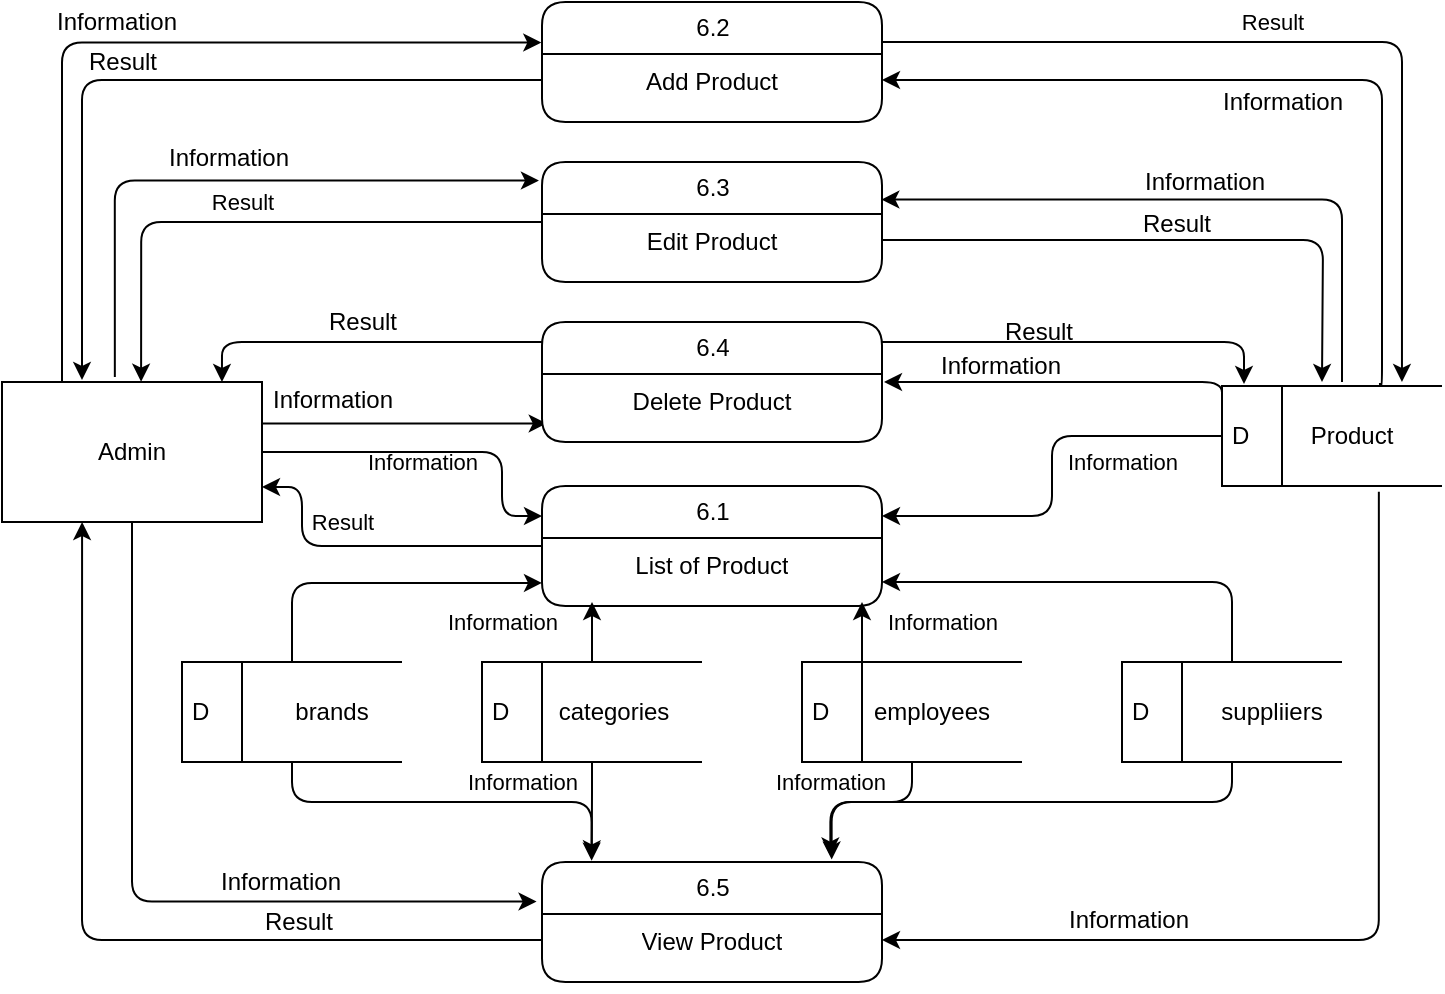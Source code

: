 <mxfile version="14.6.13" type="device"><diagram id="R2P4qzbzp6_nHOtpJ_cJ" name="Page-1"><mxGraphModel dx="1001" dy="672" grid="1" gridSize="10" guides="1" tooltips="1" connect="1" arrows="1" fold="1" page="1" pageScale="1" pageWidth="1100" pageHeight="850" math="0" shadow="0"><root><mxCell id="0"/><mxCell id="1" parent="0"/><mxCell id="2DTaBt75SUimM77BuOz8-2" value="Information" style="edgeStyle=orthogonalEdgeStyle;rounded=1;sketch=0;orthogonalLoop=1;jettySize=auto;exitX=0.434;exitY=-0.035;exitDx=0;exitDy=0;exitPerimeter=0;labelBackgroundColor=none;verticalAlign=middle;html=1;horizontal=1;labelPosition=center;verticalLabelPosition=middle;align=center;spacingLeft=0;jumpStyle=none;shadow=0;startSize=2;fontFamily=Helvetica;fontSize=12;entryX=-0.009;entryY=0.155;entryDx=0;entryDy=0;entryPerimeter=0;" parent="1" source="2DTaBt75SUimM77BuOz8-11" target="2DTaBt75SUimM77BuOz8-16" edge="1"><mxGeometry x="-0.004" y="11" relative="1" as="geometry"><mxPoint as="offset"/><mxPoint x="350" y="110" as="targetPoint"/><Array as="points"><mxPoint x="146" y="109"/></Array></mxGeometry></mxCell><mxCell id="6Eq7pfCgLE_i9iImsGgs-38" value="Result" style="edgeStyle=orthogonalEdgeStyle;rounded=1;sketch=0;orthogonalLoop=1;jettySize=auto;html=1;entryX=1;entryY=0.75;entryDx=0;entryDy=0;labelBackgroundColor=none;" parent="1" source="2DTaBt75SUimM77BuOz8-4" target="2DTaBt75SUimM77BuOz8-11" edge="1"><mxGeometry x="0.18" y="-12" relative="1" as="geometry"><Array as="points"><mxPoint x="240" y="292"/><mxPoint x="240" y="263"/></Array><mxPoint as="offset"/></mxGeometry></mxCell><mxCell id="2DTaBt75SUimM77BuOz8-4" value="6.1" style="swimlane;html=1;fontStyle=0;childLayout=stackLayout;horizontal=1;startSize=26;horizontalStack=0;resizeParent=1;resizeLast=0;collapsible=1;marginBottom=0;swimlaneFillColor=#ffffff;align=center;rounded=1;shadow=0;comic=0;labelBackgroundColor=none;strokeWidth=1;fontFamily=Helvetica;fontSize=12;" parent="1" vertex="1"><mxGeometry x="360" y="262" width="170" height="60" as="geometry"/></mxCell><mxCell id="2DTaBt75SUimM77BuOz8-5" value="&lt;font style=&quot;font-size: 12px;&quot;&gt;&lt;span style=&quot;font-size: 12px;&quot;&gt;List of Product&lt;/span&gt;&lt;/font&gt;" style="text;html=1;strokeColor=none;fillColor=none;spacingLeft=4;spacingRight=4;whiteSpace=wrap;overflow=hidden;rotatable=0;points=[[0,0.5],[1,0.5]];portConstraint=eastwest;align=center;fontFamily=Helvetica;fontSize=12;" parent="2DTaBt75SUimM77BuOz8-4" vertex="1"><mxGeometry y="26" width="170" height="26" as="geometry"/></mxCell><mxCell id="2DTaBt75SUimM77BuOz8-7" value="Information" style="edgeStyle=orthogonalEdgeStyle;curved=0;rounded=1;sketch=0;orthogonalLoop=1;jettySize=auto;html=1;entryX=0.014;entryY=0.951;entryDx=0;entryDy=0;entryPerimeter=0;labelBackgroundColor=none;fontFamily=Helvetica;fontSize=12;" parent="1" target="2DTaBt75SUimM77BuOz8-20" edge="1"><mxGeometry x="0.112" y="12" relative="1" as="geometry"><mxPoint x="170" y="280" as="sourcePoint"/><mxPoint as="offset"/></mxGeometry></mxCell><mxCell id="2DTaBt75SUimM77BuOz8-8" value="Information" style="edgeStyle=orthogonalEdgeStyle;curved=0;rounded=1;sketch=0;orthogonalLoop=1;jettySize=auto;html=1;labelBackgroundColor=none;fontFamily=Helvetica;fontSize=12;entryX=-0.016;entryY=0.33;entryDx=0;entryDy=0;entryPerimeter=0;" parent="1" source="2DTaBt75SUimM77BuOz8-11" target="2DTaBt75SUimM77BuOz8-21" edge="1"><mxGeometry x="0.344" y="10" relative="1" as="geometry"><mxPoint x="340" y="430" as="targetPoint"/><Array as="points"><mxPoint x="155" y="470"/></Array><mxPoint as="offset"/></mxGeometry></mxCell><mxCell id="2DTaBt75SUimM77BuOz8-10" value="Information" style="edgeStyle=orthogonalEdgeStyle;jumpStyle=none;orthogonalLoop=1;jettySize=auto;html=1;entryX=-0.002;entryY=0.338;entryDx=0;entryDy=0;entryPerimeter=0;shadow=0;labelBackgroundColor=none;rounded=1;fontFamily=Helvetica;fontSize=12;" parent="1" source="2DTaBt75SUimM77BuOz8-11" target="2DTaBt75SUimM77BuOz8-13" edge="1"><mxGeometry x="-0.04" y="10" relative="1" as="geometry"><Array as="points"><mxPoint x="120" y="40"/></Array><mxPoint as="offset"/></mxGeometry></mxCell><mxCell id="6Eq7pfCgLE_i9iImsGgs-37" value="Information" style="edgeStyle=orthogonalEdgeStyle;rounded=1;sketch=0;orthogonalLoop=1;jettySize=auto;html=1;entryX=0;entryY=0.25;entryDx=0;entryDy=0;labelBackgroundColor=none;" parent="1" source="2DTaBt75SUimM77BuOz8-11" target="2DTaBt75SUimM77BuOz8-4" edge="1"><mxGeometry x="-0.07" y="-5" relative="1" as="geometry"><Array as="points"><mxPoint x="340" y="245"/><mxPoint x="340" y="277"/></Array><mxPoint as="offset"/></mxGeometry></mxCell><mxCell id="2DTaBt75SUimM77BuOz8-11" value="&lt;font style=&quot;font-size: 12px;&quot;&gt;Admin&lt;/font&gt;" style="rounded=0;whiteSpace=wrap;html=1;fontFamily=Helvetica;fontSize=12;" parent="1" vertex="1"><mxGeometry x="90" y="210" width="130" height="70" as="geometry"/></mxCell><mxCell id="6Eq7pfCgLE_i9iImsGgs-35" value="Result" style="edgeStyle=orthogonalEdgeStyle;rounded=1;sketch=0;orthogonalLoop=1;jettySize=auto;html=1;entryX=0.818;entryY=-0.04;entryDx=0;entryDy=0;entryPerimeter=0;labelBackgroundColor=none;" parent="1" source="2DTaBt75SUimM77BuOz8-13" target="2DTaBt75SUimM77BuOz8-27" edge="1"><mxGeometry x="-0.095" y="10" relative="1" as="geometry"><Array as="points"><mxPoint x="790" y="40"/></Array><mxPoint as="offset"/></mxGeometry></mxCell><mxCell id="2DTaBt75SUimM77BuOz8-13" value="6.2" style="swimlane;html=1;fontStyle=0;childLayout=stackLayout;horizontal=1;startSize=26;horizontalStack=0;resizeParent=1;resizeLast=0;collapsible=1;marginBottom=0;swimlaneFillColor=#ffffff;align=center;rounded=1;shadow=0;comic=0;labelBackgroundColor=none;strokeWidth=1;fontFamily=Helvetica;fontSize=12;" parent="1" vertex="1"><mxGeometry x="360" y="20" width="170" height="60" as="geometry"/></mxCell><mxCell id="2DTaBt75SUimM77BuOz8-14" value="&lt;span id=&quot;docs-internal-guid-f91e8f93-7fff-7fc4-d953-1c8a1edfba7c&quot; style=&quot;font-size: 12px;&quot;&gt;&lt;span style=&quot;font-size: 12px; background-color: transparent; vertical-align: baseline;&quot;&gt;Add&amp;nbsp;&lt;/span&gt;&lt;/span&gt;&lt;span style=&quot;font-size: 12px;&quot;&gt;Product&lt;/span&gt;" style="text;html=1;strokeColor=none;fillColor=none;spacingLeft=4;spacingRight=4;whiteSpace=wrap;overflow=hidden;rotatable=0;points=[[0,0.5],[1,0.5]];portConstraint=eastwest;align=center;fontFamily=Helvetica;fontSize=12;" parent="2DTaBt75SUimM77BuOz8-13" vertex="1"><mxGeometry y="26" width="170" height="26" as="geometry"/></mxCell><mxCell id="6Eq7pfCgLE_i9iImsGgs-34" value="Result" style="edgeStyle=orthogonalEdgeStyle;rounded=1;sketch=0;orthogonalLoop=1;jettySize=auto;html=1;entryX=0.535;entryY=-0.002;entryDx=0;entryDy=0;entryPerimeter=0;labelBackgroundColor=none;" parent="1" source="2DTaBt75SUimM77BuOz8-16" target="2DTaBt75SUimM77BuOz8-11" edge="1"><mxGeometry x="0.071" y="-10" relative="1" as="geometry"><mxPoint as="offset"/></mxGeometry></mxCell><mxCell id="2DTaBt75SUimM77BuOz8-16" value="6.3" style="swimlane;html=1;fontStyle=0;childLayout=stackLayout;horizontal=1;startSize=26;horizontalStack=0;resizeParent=1;resizeLast=0;collapsible=1;marginBottom=0;swimlaneFillColor=#ffffff;align=center;rounded=1;shadow=0;comic=0;labelBackgroundColor=none;strokeWidth=1;fontFamily=Helvetica;fontSize=12;" parent="1" vertex="1"><mxGeometry x="360" y="100" width="170" height="60" as="geometry"/></mxCell><mxCell id="2DTaBt75SUimM77BuOz8-17" value="&lt;span id=&quot;docs-internal-guid-7f49682c-7fff-a4d6-9a9d-0c810e85ffbc&quot; style=&quot;font-size: 12px;&quot;&gt;&lt;span style=&quot;font-size: 12px; background-color: transparent; vertical-align: baseline;&quot;&gt;Edit&amp;nbsp;&lt;/span&gt;&lt;/span&gt;&lt;span style=&quot;font-size: 12px;&quot;&gt;Product&lt;/span&gt;" style="text;html=1;strokeColor=none;fillColor=none;spacingLeft=4;spacingRight=4;whiteSpace=wrap;overflow=hidden;rotatable=0;points=[[0,0.5],[1,0.5]];portConstraint=eastwest;align=center;fontFamily=Helvetica;fontSize=12;" parent="2DTaBt75SUimM77BuOz8-16" vertex="1"><mxGeometry y="26" width="170" height="26" as="geometry"/></mxCell><mxCell id="2DTaBt75SUimM77BuOz8-18" value="Result" style="edgeStyle=orthogonalEdgeStyle;curved=0;rounded=1;sketch=0;orthogonalLoop=1;jettySize=auto;html=1;entryX=0.846;entryY=0;entryDx=0;entryDy=0;entryPerimeter=0;labelBackgroundColor=none;fontFamily=Helvetica;fontSize=12;" parent="1" source="2DTaBt75SUimM77BuOz8-19" target="2DTaBt75SUimM77BuOz8-11" edge="1"><mxGeometry y="-10" relative="1" as="geometry"><mxPoint as="offset"/><Array as="points"><mxPoint x="200" y="190"/></Array></mxGeometry></mxCell><mxCell id="2DTaBt75SUimM77BuOz8-19" value="6.4" style="swimlane;html=1;fontStyle=0;childLayout=stackLayout;horizontal=1;startSize=26;horizontalStack=0;resizeParent=1;resizeLast=0;collapsible=1;marginBottom=0;swimlaneFillColor=#ffffff;align=center;rounded=1;shadow=0;comic=0;labelBackgroundColor=none;strokeWidth=1;fontFamily=Helvetica;fontSize=12;" parent="1" vertex="1"><mxGeometry x="360" y="180" width="170" height="60" as="geometry"/></mxCell><mxCell id="2DTaBt75SUimM77BuOz8-20" value="&lt;span id=&quot;docs-internal-guid-ec00c497-7fff-d599-0a47-b24389822d92&quot; style=&quot;font-size: 12px;&quot;&gt;&lt;span style=&quot;font-size: 12px; background-color: transparent; vertical-align: baseline;&quot;&gt;Delete&amp;nbsp;&lt;/span&gt;&lt;/span&gt;&lt;span style=&quot;font-size: 12px;&quot;&gt;Product&lt;/span&gt;" style="text;html=1;strokeColor=none;fillColor=none;spacingLeft=4;spacingRight=4;whiteSpace=wrap;overflow=hidden;rotatable=0;points=[[0,0.5],[1,0.5]];portConstraint=eastwest;align=center;fontFamily=Helvetica;fontSize=12;" parent="2DTaBt75SUimM77BuOz8-19" vertex="1"><mxGeometry y="26" width="170" height="26" as="geometry"/></mxCell><mxCell id="2DTaBt75SUimM77BuOz8-21" value="6.5" style="swimlane;html=1;fontStyle=0;childLayout=stackLayout;horizontal=1;startSize=26;horizontalStack=0;resizeParent=1;resizeLast=0;collapsible=1;marginBottom=0;swimlaneFillColor=#ffffff;align=center;rounded=1;shadow=0;comic=0;labelBackgroundColor=none;strokeWidth=1;fontFamily=Helvetica;fontSize=12;" parent="1" vertex="1"><mxGeometry x="360" y="450" width="170" height="60" as="geometry"/></mxCell><mxCell id="2DTaBt75SUimM77BuOz8-22" value="&lt;span id=&quot;docs-internal-guid-54e838d1-7fff-f729-35b7-6f94d2176117&quot; style=&quot;font-size: 12px;&quot;&gt;&lt;span style=&quot;font-size: 12px; background-color: transparent; vertical-align: baseline;&quot;&gt;View&amp;nbsp;&lt;/span&gt;&lt;/span&gt;&lt;span style=&quot;font-size: 12px;&quot;&gt;Product&lt;/span&gt;" style="text;html=1;strokeColor=none;fillColor=none;spacingLeft=4;spacingRight=4;whiteSpace=wrap;overflow=hidden;rotatable=0;points=[[0,0.5],[1,0.5]];portConstraint=eastwest;align=center;fontFamily=Helvetica;fontSize=12;" parent="2DTaBt75SUimM77BuOz8-21" vertex="1"><mxGeometry y="26" width="170" height="26" as="geometry"/></mxCell><mxCell id="2DTaBt75SUimM77BuOz8-23" value="&#10;&#10;&lt;span style=&quot;font-size: 12px; font-style: normal; font-weight: 400; letter-spacing: normal; text-align: center; text-indent: 0px; text-transform: none; word-spacing: 0px; display: inline; float: none;&quot;&gt;Information&lt;/span&gt;&#10;&#10;" style="edgeStyle=orthogonalEdgeStyle;curved=0;rounded=1;sketch=0;orthogonalLoop=1;jettySize=auto;html=1;entryX=1;entryY=0.5;entryDx=0;entryDy=0;exitX=0.718;exitY=-0.031;exitDx=0;exitDy=0;exitPerimeter=0;labelBackgroundColor=none;fontFamily=Helvetica;fontSize=12;" parent="1" source="2DTaBt75SUimM77BuOz8-27" target="2DTaBt75SUimM77BuOz8-14" edge="1"><mxGeometry x="0.013" y="11" relative="1" as="geometry"><mxPoint x="710" y="200" as="sourcePoint"/><mxPoint as="offset"/><Array as="points"><mxPoint x="779" y="212"/><mxPoint x="780" y="212"/><mxPoint x="780" y="59"/></Array></mxGeometry></mxCell><mxCell id="2DTaBt75SUimM77BuOz8-24" value="&#10;&#10;&lt;span style=&quot;font-size: 12px; font-style: normal; font-weight: 400; letter-spacing: normal; text-align: center; text-indent: 0px; text-transform: none; word-spacing: 0px; display: inline; float: none;&quot;&gt;Information&lt;/span&gt;&#10;&#10;" style="edgeStyle=orthogonalEdgeStyle;curved=0;rounded=1;sketch=0;orthogonalLoop=1;jettySize=auto;html=1;entryX=0.998;entryY=0.313;entryDx=0;entryDy=0;entryPerimeter=0;labelBackgroundColor=none;fontFamily=Helvetica;fontSize=12;" parent="1" target="2DTaBt75SUimM77BuOz8-16" edge="1"><mxGeometry x="-0.002" y="-9" relative="1" as="geometry"><mxPoint as="offset"/><mxPoint x="760" y="210" as="sourcePoint"/><Array as="points"><mxPoint x="760" y="119"/></Array></mxGeometry></mxCell><mxCell id="2DTaBt75SUimM77BuOz8-25" value="&#10;&#10;&lt;span style=&quot;font-size: 12px; font-style: normal; font-weight: 400; letter-spacing: normal; text-align: center; text-indent: 0px; text-transform: none; word-spacing: 0px; display: inline; float: none;&quot;&gt;Information&lt;/span&gt;&#10;&#10;" style="edgeStyle=orthogonalEdgeStyle;curved=0;rounded=1;sketch=0;orthogonalLoop=1;jettySize=auto;html=1;labelBackgroundColor=none;fontFamily=Helvetica;fontSize=12;exitX=0;exitY=0.171;exitDx=0;exitDy=0;exitPerimeter=0;" parent="1" source="2DTaBt75SUimM77BuOz8-27" edge="1"><mxGeometry x="0.361" y="-8" relative="1" as="geometry"><mxPoint as="offset"/><mxPoint x="690" y="210" as="sourcePoint"/><mxPoint x="531" y="210" as="targetPoint"/><Array as="points"><mxPoint x="700" y="210"/><mxPoint x="531" y="210"/></Array></mxGeometry></mxCell><mxCell id="2DTaBt75SUimM77BuOz8-26" value="&#10;&#10;&lt;span style=&quot;font-size: 12px; font-style: normal; font-weight: 400; letter-spacing: normal; text-align: center; text-indent: 0px; text-transform: none; word-spacing: 0px; display: inline; float: none;&quot;&gt;Information&lt;/span&gt;&#10;&#10;" style="edgeStyle=orthogonalEdgeStyle;curved=0;rounded=1;sketch=0;orthogonalLoop=1;jettySize=auto;html=1;exitX=0.713;exitY=1.057;exitDx=0;exitDy=0;exitPerimeter=0;labelBackgroundColor=none;entryX=1;entryY=0.5;entryDx=0;entryDy=0;fontFamily=Helvetica;fontSize=12;" parent="1" source="2DTaBt75SUimM77BuOz8-27" target="2DTaBt75SUimM77BuOz8-22" edge="1"><mxGeometry x="0.482" y="-10" relative="1" as="geometry"><mxPoint x="533" y="410" as="targetPoint"/><Array as="points"><mxPoint x="778" y="489"/></Array><mxPoint as="offset"/></mxGeometry></mxCell><mxCell id="6Eq7pfCgLE_i9iImsGgs-36" value="Information" style="edgeStyle=orthogonalEdgeStyle;rounded=1;sketch=0;orthogonalLoop=1;jettySize=auto;html=1;entryX=1;entryY=0.25;entryDx=0;entryDy=0;labelBackgroundColor=none;" parent="1" source="2DTaBt75SUimM77BuOz8-27" target="2DTaBt75SUimM77BuOz8-4" edge="1"><mxGeometry x="-0.524" y="13" relative="1" as="geometry"><mxPoint as="offset"/></mxGeometry></mxCell><mxCell id="2DTaBt75SUimM77BuOz8-27" value="D" style="html=1;dashed=0;whitespace=wrap;shape=mxgraph.dfd.dataStoreID;align=left;spacingLeft=3;points=[[0,0],[0.5,0],[1,0],[0,0.5],[1,0.5],[0,1],[0.5,1],[1,1]];fontFamily=Helvetica;fontSize=12;" parent="1" vertex="1"><mxGeometry x="700" y="212" width="110" height="50" as="geometry"/></mxCell><mxCell id="2DTaBt75SUimM77BuOz8-29" value="Product" style="text;html=1;strokeColor=none;fillColor=none;align=center;verticalAlign=middle;whiteSpace=wrap;rounded=0;fontFamily=Helvetica;fontSize=12;" parent="1" vertex="1"><mxGeometry x="740" y="227" width="50" height="20" as="geometry"/></mxCell><mxCell id="2DTaBt75SUimM77BuOz8-30" value="Result" style="edgeStyle=orthogonalEdgeStyle;curved=0;rounded=1;sketch=0;orthogonalLoop=1;jettySize=auto;html=1;labelBackgroundColor=none;fontFamily=Helvetica;fontSize=12;" parent="1" source="2DTaBt75SUimM77BuOz8-17" edge="1"><mxGeometry x="0.006" y="8" relative="1" as="geometry"><mxPoint as="offset"/><mxPoint x="750" y="210" as="targetPoint"/></mxGeometry></mxCell><mxCell id="2DTaBt75SUimM77BuOz8-31" value="Result" style="edgeStyle=orthogonalEdgeStyle;curved=0;rounded=1;sketch=0;orthogonalLoop=1;jettySize=auto;html=1;labelBackgroundColor=none;fontFamily=Helvetica;fontSize=12;exitX=1;exitY=0.167;exitDx=0;exitDy=0;exitPerimeter=0;" parent="1" source="2DTaBt75SUimM77BuOz8-19" edge="1"><mxGeometry x="-0.227" y="5" relative="1" as="geometry"><mxPoint as="offset"/><mxPoint x="531" y="180" as="sourcePoint"/><mxPoint x="711" y="211" as="targetPoint"/><Array as="points"><mxPoint x="711" y="190"/></Array></mxGeometry></mxCell><mxCell id="2DTaBt75SUimM77BuOz8-32" value="Result" style="edgeStyle=orthogonalEdgeStyle;curved=0;rounded=1;sketch=0;orthogonalLoop=1;jettySize=auto;html=1;labelBackgroundColor=none;fontFamily=Helvetica;fontSize=12;" parent="1" source="2DTaBt75SUimM77BuOz8-14" edge="1"><mxGeometry x="0.105" y="-9" relative="1" as="geometry"><mxPoint as="offset"/><mxPoint x="130" y="209" as="targetPoint"/><Array as="points"><mxPoint x="130" y="59"/><mxPoint x="130" y="209"/></Array></mxGeometry></mxCell><mxCell id="2DTaBt75SUimM77BuOz8-33" value="Result" style="edgeStyle=orthogonalEdgeStyle;curved=0;rounded=1;sketch=0;orthogonalLoop=1;jettySize=auto;html=1;entryX=0.308;entryY=1;entryDx=0;entryDy=0;entryPerimeter=0;labelBackgroundColor=none;fontFamily=Helvetica;fontSize=12;" parent="1" source="2DTaBt75SUimM77BuOz8-22" target="2DTaBt75SUimM77BuOz8-11" edge="1"><mxGeometry x="-0.443" y="-9" relative="1" as="geometry"><mxPoint as="offset"/></mxGeometry></mxCell><mxCell id="6Eq7pfCgLE_i9iImsGgs-50" value="Information" style="edgeStyle=orthogonalEdgeStyle;rounded=1;sketch=0;orthogonalLoop=1;jettySize=auto;html=1;entryX=0;entryY=0.865;entryDx=0;entryDy=0;entryPerimeter=0;labelBackgroundColor=none;" parent="1" source="6Eq7pfCgLE_i9iImsGgs-40" target="2DTaBt75SUimM77BuOz8-5" edge="1"><mxGeometry x="0.757" y="-20" relative="1" as="geometry"><mxPoint as="offset"/></mxGeometry></mxCell><mxCell id="6Eq7pfCgLE_i9iImsGgs-58" value="Information" style="edgeStyle=orthogonalEdgeStyle;rounded=1;sketch=0;orthogonalLoop=1;jettySize=auto;html=1;entryX=0.146;entryY=-0.011;entryDx=0;entryDy=0;entryPerimeter=0;labelBackgroundColor=none;" parent="1" source="6Eq7pfCgLE_i9iImsGgs-40" target="2DTaBt75SUimM77BuOz8-21" edge="1"><mxGeometry x="0.356" y="10" relative="1" as="geometry"><Array as="points"><mxPoint x="235" y="420"/><mxPoint x="385" y="420"/></Array><mxPoint as="offset"/></mxGeometry></mxCell><mxCell id="6Eq7pfCgLE_i9iImsGgs-40" value="D" style="html=1;dashed=0;whitespace=wrap;shape=mxgraph.dfd.dataStoreID;align=left;spacingLeft=3;points=[[0,0],[0.5,0],[1,0],[0,0.5],[1,0.5],[0,1],[0.5,1],[1,1]];fontFamily=Helvetica;fontSize=12;" parent="1" vertex="1"><mxGeometry x="180" y="350" width="110" height="50" as="geometry"/></mxCell><mxCell id="6Eq7pfCgLE_i9iImsGgs-42" value="brands" style="text;html=1;strokeColor=none;fillColor=none;align=center;verticalAlign=middle;whiteSpace=wrap;rounded=0;fontFamily=Helvetica;fontSize=12;" parent="1" vertex="1"><mxGeometry x="230" y="365" width="50" height="20" as="geometry"/></mxCell><mxCell id="6Eq7pfCgLE_i9iImsGgs-51" style="edgeStyle=orthogonalEdgeStyle;rounded=1;sketch=0;orthogonalLoop=1;jettySize=auto;html=1;labelBackgroundColor=none;" parent="1" source="6Eq7pfCgLE_i9iImsGgs-43" edge="1"><mxGeometry relative="1" as="geometry"><mxPoint x="385" y="320.0" as="targetPoint"/></mxGeometry></mxCell><mxCell id="6Eq7pfCgLE_i9iImsGgs-55" style="edgeStyle=orthogonalEdgeStyle;rounded=1;sketch=0;orthogonalLoop=1;jettySize=auto;html=1;entryX=0.146;entryY=-0.031;entryDx=0;entryDy=0;entryPerimeter=0;labelBackgroundColor=none;" parent="1" source="6Eq7pfCgLE_i9iImsGgs-43" target="2DTaBt75SUimM77BuOz8-21" edge="1"><mxGeometry relative="1" as="geometry"/></mxCell><mxCell id="6Eq7pfCgLE_i9iImsGgs-43" value="D" style="html=1;dashed=0;whitespace=wrap;shape=mxgraph.dfd.dataStoreID;align=left;spacingLeft=3;points=[[0,0],[0.5,0],[1,0],[0,0.5],[1,0.5],[0,1],[0.5,1],[1,1]];fontFamily=Helvetica;fontSize=12;" parent="1" vertex="1"><mxGeometry x="330" y="350" width="110" height="50" as="geometry"/></mxCell><mxCell id="6Eq7pfCgLE_i9iImsGgs-53" style="edgeStyle=orthogonalEdgeStyle;rounded=1;sketch=0;orthogonalLoop=1;jettySize=auto;html=1;labelBackgroundColor=none;" parent="1" source="6Eq7pfCgLE_i9iImsGgs-45" edge="1"><mxGeometry relative="1" as="geometry"><mxPoint x="520" y="320.0" as="targetPoint"/><Array as="points"><mxPoint x="520" y="340"/><mxPoint x="520" y="340"/></Array></mxGeometry></mxCell><mxCell id="6Eq7pfCgLE_i9iImsGgs-56" style="edgeStyle=orthogonalEdgeStyle;rounded=1;sketch=0;orthogonalLoop=1;jettySize=auto;html=1;entryX=0.852;entryY=-0.02;entryDx=0;entryDy=0;entryPerimeter=0;labelBackgroundColor=none;" parent="1" source="6Eq7pfCgLE_i9iImsGgs-45" target="2DTaBt75SUimM77BuOz8-21" edge="1"><mxGeometry relative="1" as="geometry"><Array as="points"><mxPoint x="545" y="420"/><mxPoint x="505" y="420"/></Array></mxGeometry></mxCell><mxCell id="6Eq7pfCgLE_i9iImsGgs-45" value="D" style="html=1;dashed=0;whitespace=wrap;shape=mxgraph.dfd.dataStoreID;align=left;spacingLeft=3;points=[[0,0],[0.5,0],[1,0],[0,0.5],[1,0.5],[0,1],[0.5,1],[1,1]];fontFamily=Helvetica;fontSize=12;" parent="1" vertex="1"><mxGeometry x="490" y="350" width="110" height="50" as="geometry"/></mxCell><mxCell id="6Eq7pfCgLE_i9iImsGgs-46" value="categories" style="text;html=1;strokeColor=none;fillColor=none;align=center;verticalAlign=middle;whiteSpace=wrap;rounded=0;fontFamily=Helvetica;fontSize=12;" parent="1" vertex="1"><mxGeometry x="371" y="365" width="50" height="20" as="geometry"/></mxCell><mxCell id="6Eq7pfCgLE_i9iImsGgs-54" value="Information" style="edgeStyle=orthogonalEdgeStyle;rounded=1;sketch=0;orthogonalLoop=1;jettySize=auto;html=1;labelBackgroundColor=none;" parent="1" source="6Eq7pfCgLE_i9iImsGgs-47" edge="1"><mxGeometry x="0.721" y="20" relative="1" as="geometry"><mxPoint x="530" y="310" as="targetPoint"/><Array as="points"><mxPoint x="705" y="310"/><mxPoint x="530" y="310"/></Array><mxPoint as="offset"/></mxGeometry></mxCell><mxCell id="6Eq7pfCgLE_i9iImsGgs-57" value="Information" style="edgeStyle=orthogonalEdgeStyle;rounded=1;sketch=0;orthogonalLoop=1;jettySize=auto;html=1;entryX=0.848;entryY=-0.054;entryDx=0;entryDy=0;entryPerimeter=0;labelBackgroundColor=none;" parent="1" source="6Eq7pfCgLE_i9iImsGgs-47" target="2DTaBt75SUimM77BuOz8-21" edge="1"><mxGeometry x="0.784" y="-10" relative="1" as="geometry"><Array as="points"><mxPoint x="705" y="420"/><mxPoint x="504" y="420"/></Array><mxPoint x="10" y="-10" as="offset"/></mxGeometry></mxCell><mxCell id="6Eq7pfCgLE_i9iImsGgs-47" value="D" style="html=1;dashed=0;whitespace=wrap;shape=mxgraph.dfd.dataStoreID;align=left;spacingLeft=3;points=[[0,0],[0.5,0],[1,0],[0,0.5],[1,0.5],[0,1],[0.5,1],[1,1]];fontFamily=Helvetica;fontSize=12;" parent="1" vertex="1"><mxGeometry x="650" y="350" width="110" height="50" as="geometry"/></mxCell><mxCell id="6Eq7pfCgLE_i9iImsGgs-48" value="suppliiers" style="text;html=1;strokeColor=none;fillColor=none;align=center;verticalAlign=middle;whiteSpace=wrap;rounded=0;fontFamily=Helvetica;fontSize=12;" parent="1" vertex="1"><mxGeometry x="700" y="365" width="50" height="20" as="geometry"/></mxCell><mxCell id="6Eq7pfCgLE_i9iImsGgs-49" value="employees" style="text;html=1;strokeColor=none;fillColor=none;align=center;verticalAlign=middle;whiteSpace=wrap;rounded=0;fontFamily=Helvetica;fontSize=12;" parent="1" vertex="1"><mxGeometry x="530" y="365" width="50" height="20" as="geometry"/></mxCell></root></mxGraphModel></diagram></mxfile>